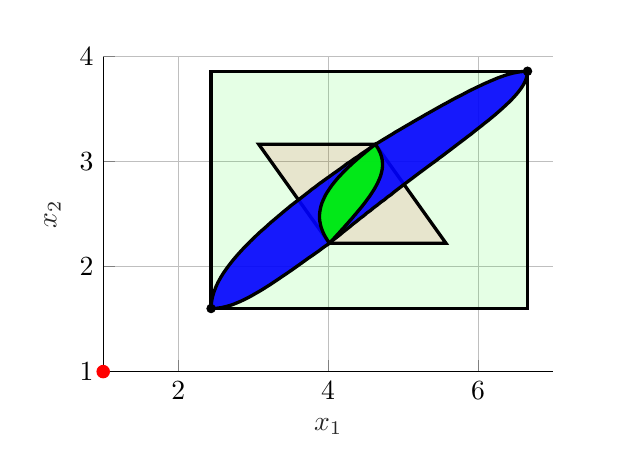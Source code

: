 % This file was created by matlab2tikz.
%
%The latest updates can be retrieved from
%  http://www.mathworks.com/matlabcentral/fileexchange/22022-matlab2tikz-matlab2tikz
%where you can also make suggestions and rate matlab2tikz.
%
\begin{tikzpicture}

\begin{axis}[%
width=5.714cm,
height=4cm,
at={(0cm,0cm)},
scale only axis,
xmin=1,
xmax=7,
xlabel style={font=\color{white!15!black}},
xlabel={$x_1$},
ymin=1,
ymax=4,
ylabel style={font=\color{white!15!black}},
ylabel={$x_2$},
axis background/.style={fill=white},
axis x line*=bottom,
axis y line*=left,
xmajorgrids,
ymajorgrids
]
\addplot[only marks, mark=*, mark options={}, mark size=2.236pt, color=red, fill=red] table[row sep=crcr]{%
x	y\\
1	1\\
};

\addplot[area legend, line width=1.2pt, draw=black, fill=green, fill opacity=0.1, forget plot]
table[row sep=crcr] {%
x	y\\
2.439	1.601\\
6.659	1.601\\
6.659	3.861\\
2.439	3.861\\
}--cycle;
\addplot[only marks, mark=*, mark options={}, mark size=1.5pt, color=black, fill=black] table[row sep=crcr]{%
x	y\\
2.439	1.601\\
6.659	3.861\\
};

\addplot[area legend, line width=1.2pt, draw=black, fill=red, fill opacity=0.1, forget plot]
table[row sep=crcr] {%
x	y\\
4.018	2.222\\
5.572	2.222\\
4.63	3.165\\
3.075	3.165\\
}--cycle;

\addplot[area legend, line width=1.2pt, draw=black, fill=blue, fill opacity=0.9, forget plot]
table[row sep=crcr] {%
x	y\\
4.63	3.165\\
4.584	3.143\\
4.534	3.117\\
4.488	3.095\\
4.443	3.074\\
4.393	3.047\\
4.347	3.027\\
4.299	3.001\\
4.251	2.98\\
4.206	2.955\\
4.159	2.93\\
4.111	2.906\\
4.061	2.881\\
4.015	2.857\\
3.969	2.834\\
3.923	2.81\\
3.877	2.787\\
3.83	2.76\\
3.784	2.737\\
3.74	2.711\\
3.691	2.684\\
3.645	2.658\\
3.599	2.633\\
3.553	2.608\\
3.507	2.583\\
3.46	2.555\\
3.412	2.527\\
3.366	2.499\\
3.321	2.472\\
3.278	2.446\\
3.234	2.42\\
3.19	2.391\\
3.145	2.362\\
3.099	2.334\\
3.052	2.303\\
3.008	2.272\\
2.965	2.243\\
2.92	2.21\\
2.877	2.179\\
2.837	2.148\\
2.794	2.114\\
2.755	2.082\\
2.715	2.047\\
2.678	2.013\\
2.641	1.977\\
2.604	1.939\\
2.57	1.9\\
2.537	1.858\\
2.508	1.815\\
2.483	1.77\\
2.462	1.724\\
2.448	1.676\\
2.44	1.626\\
2.484	1.602\\
2.535	1.605\\
2.586	1.611\\
2.635	1.619\\
2.686	1.629\\
2.736	1.641\\
2.784	1.655\\
2.834	1.67\\
2.883	1.687\\
2.931	1.704\\
2.981	1.723\\
3.029	1.743\\
3.076	1.762\\
3.125	1.783\\
3.172	1.804\\
3.221	1.826\\
3.267	1.848\\
3.315	1.871\\
3.361	1.893\\
3.408	1.916\\
3.458	1.94\\
3.504	1.962\\
3.551	1.986\\
3.6	2.011\\
3.646	2.034\\
3.69	2.057\\
3.739	2.082\\
3.785	2.104\\
3.83	2.127\\
3.877	2.15\\
3.922	2.175\\
3.971	2.2\\
4.018	2.222\\
4.064	2.252\\
4.108	2.276\\
4.153	2.301\\
4.2	2.33\\
4.244	2.354\\
4.288	2.379\\
4.334	2.407\\
4.381	2.432\\
4.427	2.46\\
4.474	2.484\\
4.519	2.512\\
4.565	2.535\\
4.611	2.563\\
4.656	2.586\\
4.701	2.613\\
4.747	2.635\\
4.791	2.662\\
4.836	2.684\\
4.879	2.71\\
4.928	2.737\\
4.976	2.763\\
5.024	2.789\\
5.072	2.815\\
5.119	2.84\\
5.165	2.865\\
5.211	2.89\\
5.257	2.914\\
5.302	2.938\\
5.347	2.962\\
5.393	2.986\\
5.439	3.009\\
5.488	3.037\\
5.533	3.06\\
5.58	3.086\\
5.629	3.112\\
5.676	3.138\\
5.724	3.164\\
5.77	3.189\\
5.815	3.213\\
5.859	3.238\\
5.904	3.261\\
5.951	3.289\\
5.998	3.315\\
6.045	3.341\\
6.089	3.367\\
6.135	3.392\\
6.182	3.42\\
6.228	3.447\\
6.271	3.474\\
6.317	3.503\\
6.361	3.532\\
6.406	3.562\\
6.448	3.592\\
6.49	3.624\\
6.531	3.658\\
6.569	3.694\\
6.603	3.731\\
6.633	3.772\\
6.654	3.82\\
6.622	3.86\\
6.571	3.857\\
6.519	3.851\\
6.467	3.844\\
6.416	3.834\\
6.364	3.823\\
6.313	3.81\\
6.262	3.797\\
6.212	3.782\\
6.162	3.767\\
6.114	3.752\\
6.063	3.736\\
6.015	3.719\\
5.964	3.702\\
5.915	3.685\\
5.865	3.667\\
5.817	3.649\\
5.771	3.631\\
5.723	3.614\\
5.676	3.597\\
5.627	3.578\\
5.58	3.559\\
5.532	3.541\\
5.482	3.521\\
5.434	3.502\\
5.385	3.482\\
5.335	3.462\\
5.288	3.443\\
5.238	3.422\\
5.191	3.403\\
5.144	3.384\\
5.095	3.363\\
5.046	3.343\\
4.996	3.322\\
4.944	3.3\\
4.897	3.281\\
4.849	3.259\\
4.802	3.239\\
4.756	3.219\\
4.709	3.199\\
4.662	3.178\\
}--cycle;

\addplot[area legend, line width=1.2pt, draw=black, fill=green, fill opacity=0.9, forget plot]
table[row sep=crcr] {%
x	y\\
4.63	3.165\\
4.608	3.153\\
4.586	3.141\\
4.565	3.129\\
4.544	3.117\\
4.524	3.105\\
4.504	3.094\\
4.485	3.082\\
4.466	3.071\\
4.447	3.06\\
4.429	3.049\\
4.411	3.038\\
4.393	3.027\\
4.376	3.016\\
4.355	3.003\\
4.334	2.99\\
4.314	2.977\\
4.295	2.964\\
4.276	2.951\\
4.258	2.939\\
4.24	2.926\\
4.222	2.914\\
4.205	2.901\\
4.189	2.889\\
4.173	2.877\\
4.154	2.863\\
4.136	2.849\\
4.119	2.835\\
4.103	2.821\\
4.086	2.807\\
4.071	2.793\\
4.056	2.78\\
4.04	2.764\\
4.024	2.748\\
4.01	2.733\\
3.996	2.717\\
3.982	2.702\\
3.968	2.685\\
3.955	2.667\\
3.944	2.65\\
3.933	2.633\\
3.922	2.614\\
3.912	2.595\\
3.904	2.576\\
3.898	2.557\\
3.892	2.536\\
3.888	2.514\\
3.885	2.493\\
3.885	2.472\\
3.886	2.451\\
3.89	2.429\\
3.895	2.41\\
3.901	2.39\\
3.909	2.37\\
3.919	2.35\\
3.929	2.332\\
3.941	2.313\\
3.954	2.295\\
3.967	2.278\\
3.981	2.262\\
3.996	2.245\\
4.01	2.23\\
4.036	2.237\\
4.054	2.251\\
4.073	2.265\\
4.091	2.28\\
4.11	2.294\\
4.128	2.309\\
4.147	2.323\\
4.166	2.338\\
4.184	2.353\\
4.203	2.367\\
4.221	2.382\\
4.239	2.397\\
4.258	2.411\\
4.276	2.426\\
4.294	2.441\\
4.312	2.455\\
4.33	2.47\\
4.347	2.485\\
4.365	2.499\\
4.382	2.514\\
4.399	2.528\\
4.416	2.543\\
4.432	2.557\\
4.449	2.571\\
4.465	2.586\\
4.48	2.6\\
4.496	2.614\\
4.511	2.629\\
4.525	2.643\\
4.54	2.657\\
4.556	2.673\\
4.571	2.689\\
4.586	2.706\\
4.601	2.722\\
4.615	2.738\\
4.628	2.754\\
4.64	2.77\\
4.654	2.788\\
4.666	2.806\\
4.677	2.824\\
4.688	2.842\\
4.697	2.86\\
4.706	2.88\\
4.713	2.9\\
4.719	2.92\\
4.723	2.94\\
4.725	2.96\\
4.725	2.98\\
4.723	3.001\\
4.72	3.021\\
4.714	3.041\\
4.705	3.062\\
4.696	3.081\\
4.684	3.099\\
4.673	3.116\\
4.659	3.133\\
4.644	3.15\\
4.63	3.165\\
}--cycle;
\end{axis}

\begin{axis}[%
width=7.373cm,
height=4.915cm,
at={(-0.959cm,-0.547cm)},
scale only axis,
xmin=0,
xmax=1,
ymin=0,
ymax=1,
axis line style={draw=none},
ticks=none,
axis x line*=bottom,
axis y line*=left,
legend style={legend cell align=left, align=left, draw=white!15!black}
]
\end{axis}
\end{tikzpicture}%